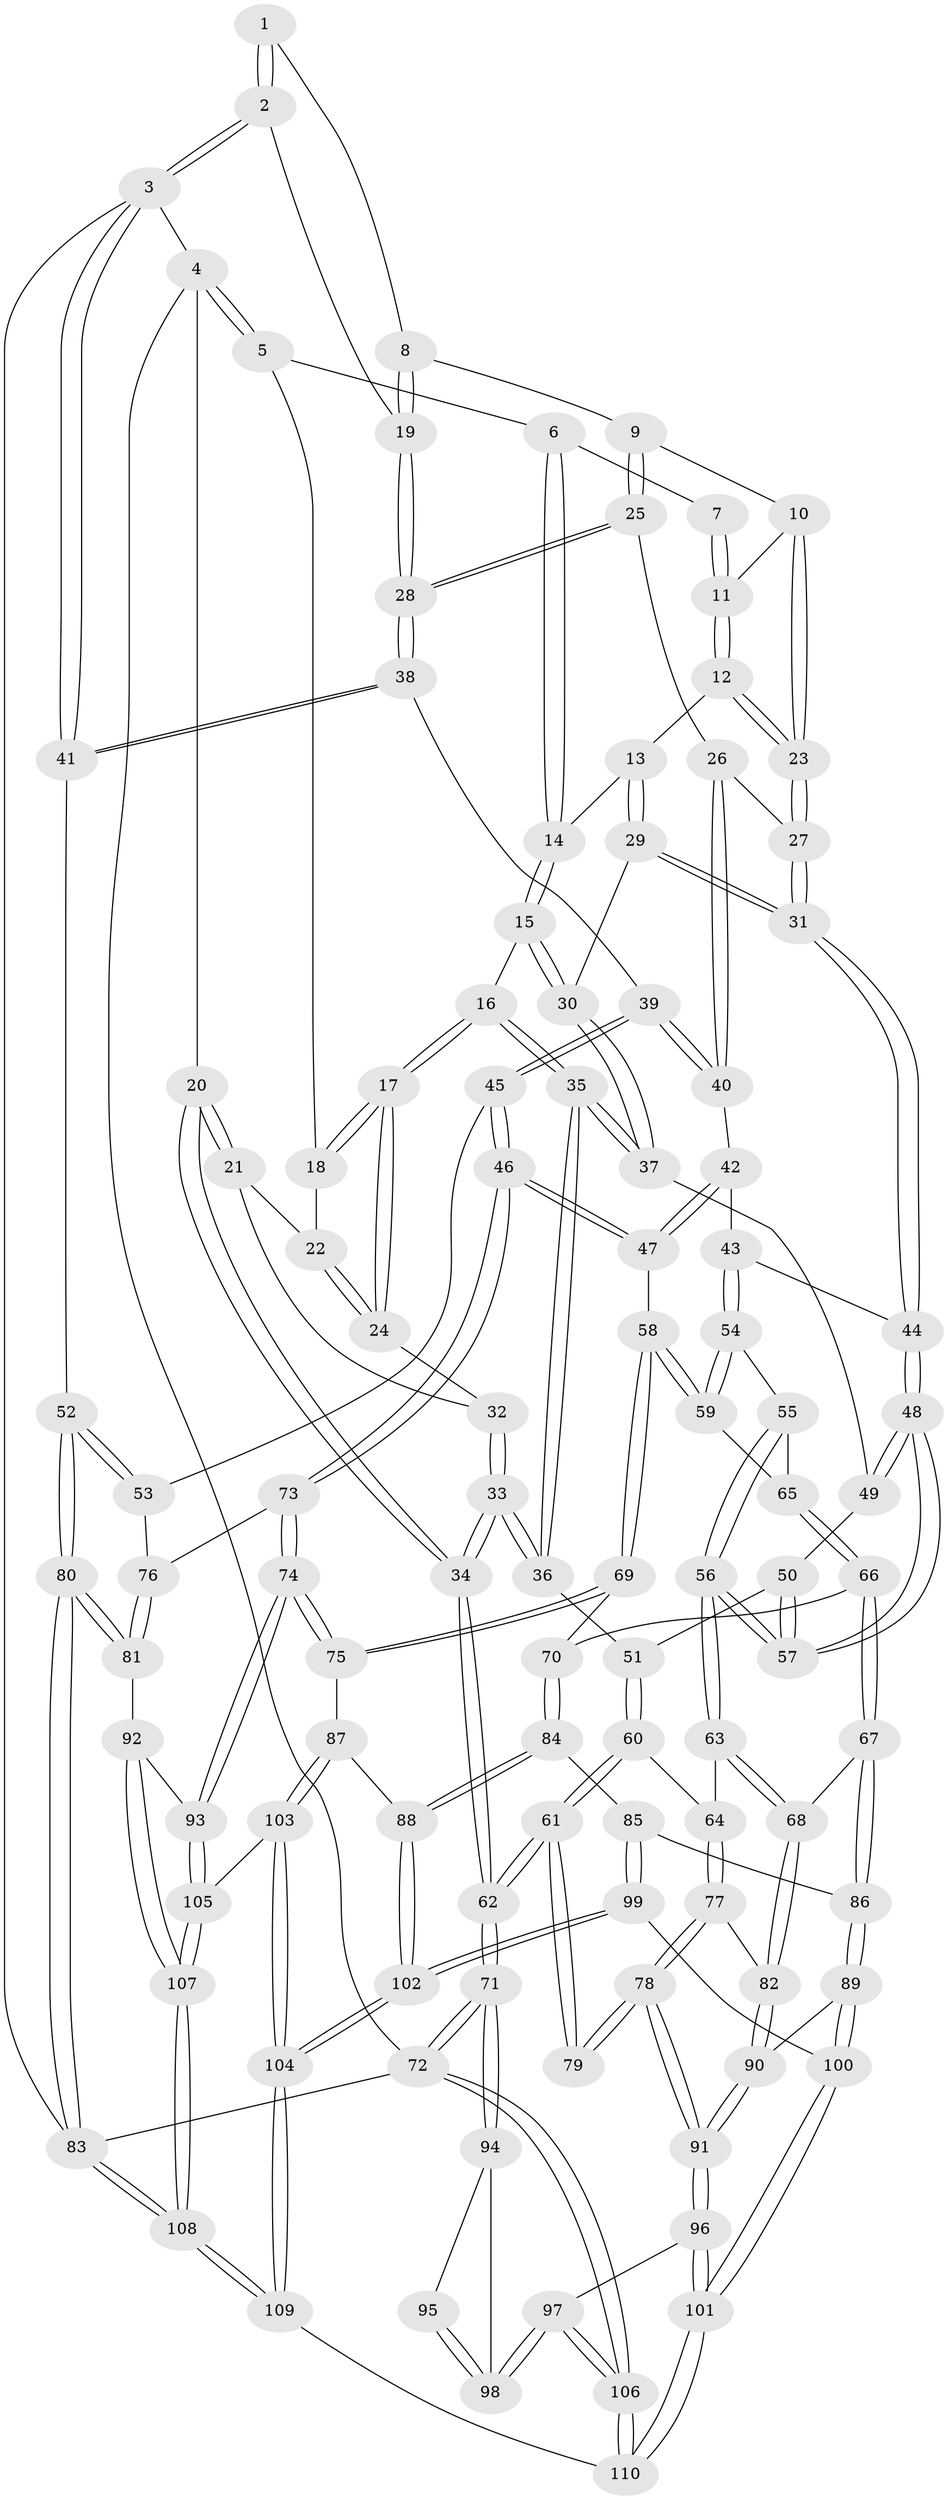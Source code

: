 // Generated by graph-tools (version 1.1) at 2025/51/03/09/25 03:51:03]
// undirected, 110 vertices, 272 edges
graph export_dot {
graph [start="1"]
  node [color=gray90,style=filled];
  1 [pos="+0.7172390519690629+0"];
  2 [pos="+1+0"];
  3 [pos="+1+0"];
  4 [pos="+0+0"];
  5 [pos="+0.15294383738690115+0"];
  6 [pos="+0.22150267358534423+0"];
  7 [pos="+0.39894622141880853+0"];
  8 [pos="+0.6928103552926521+0"];
  9 [pos="+0.6209530144387183+0.09657312374252211"];
  10 [pos="+0.5668369373037657+0.09960084139564504"];
  11 [pos="+0.4577942442237842+0.07504910477967333"];
  12 [pos="+0.4060451741074976+0.15122373903777053"];
  13 [pos="+0.32191247480644447+0.15550982945944297"];
  14 [pos="+0.29197226843211205+0.14749543742014717"];
  15 [pos="+0.21603425501505905+0.19655496773571848"];
  16 [pos="+0.15941209189307998+0.18918846237367984"];
  17 [pos="+0.15500653271077391+0.18697017484910242"];
  18 [pos="+0.13873518627335926+0.08774789711592029"];
  19 [pos="+0.8500627964788908+0.2097220065566741"];
  20 [pos="+0+0"];
  21 [pos="+0+0.0692805593973323"];
  22 [pos="+0+0.10870893165126577"];
  23 [pos="+0.4791559454686691+0.26828080886812034"];
  24 [pos="+0.1514482186245189+0.18732845227119843"];
  25 [pos="+0.6254302424786146+0.1069001556203487"];
  26 [pos="+0.6001764492354947+0.251568315173503"];
  27 [pos="+0.48149858361668735+0.27465775183682745"];
  28 [pos="+0.8473114328895912+0.24132041172094681"];
  29 [pos="+0.34708901168391565+0.3132962770369655"];
  30 [pos="+0.2529886541537761+0.3316729660653356"];
  31 [pos="+0.4525404487410748+0.3447797162982285"];
  32 [pos="+0.08180116438963406+0.2252077064380106"];
  33 [pos="+0+0.40289740170674054"];
  34 [pos="+0+0.4162215584799121"];
  35 [pos="+0.10449780912696506+0.41582635984759697"];
  36 [pos="+0.09431515398260662+0.4257207405861991"];
  37 [pos="+0.2522727439209026+0.33302658219890924"];
  38 [pos="+0.8513683951754948+0.2577277372701741"];
  39 [pos="+0.8024869136888784+0.3191251093741248"];
  40 [pos="+0.6855041489640417+0.3102717812083767"];
  41 [pos="+1+0.30677850934781237"];
  42 [pos="+0.6564792729856631+0.33780283882808937"];
  43 [pos="+0.5134630470369875+0.42044404759443516"];
  44 [pos="+0.4593897939829925+0.3831806333450146"];
  45 [pos="+0.8014850094301433+0.36223019056156347"];
  46 [pos="+0.7062344134600711+0.5290014090661"];
  47 [pos="+0.6085809771031615+0.5223429676065617"];
  48 [pos="+0.36997508993307865+0.46903913796986213"];
  49 [pos="+0.2975035058071524+0.42583203488009347"];
  50 [pos="+0.19984439660569406+0.4826219582604193"];
  51 [pos="+0.15015839653106436+0.49118787746790576"];
  52 [pos="+1+0.48525828473418425"];
  53 [pos="+0.94429857932787+0.5365206783929584"];
  54 [pos="+0.5408278041330372+0.46195842225703143"];
  55 [pos="+0.41319365611795683+0.5574408760362938"];
  56 [pos="+0.3596452950687491+0.5416759355661704"];
  57 [pos="+0.35867538039253216+0.5257937095196911"];
  58 [pos="+0.6027423402675068+0.5228363623093785"];
  59 [pos="+0.578911320391047+0.509383257731181"];
  60 [pos="+0.1665102800718239+0.5596832140110599"];
  61 [pos="+0.1274727185930919+0.6313752315027816"];
  62 [pos="+0+0.560674342327374"];
  63 [pos="+0.329488723141076+0.5954004969582855"];
  64 [pos="+0.2756632091700138+0.602578248042702"];
  65 [pos="+0.46200120544298673+0.5799726540138465"];
  66 [pos="+0.4781177501361044+0.6479590836707526"];
  67 [pos="+0.37261839975739386+0.6834882478532"];
  68 [pos="+0.3625475106377794+0.6722819184928656"];
  69 [pos="+0.5652374706605124+0.653492045717406"];
  70 [pos="+0.5226317687916922+0.6723930301056037"];
  71 [pos="+0+0.7254216505950273"];
  72 [pos="+0+1"];
  73 [pos="+0.7831361418664857+0.6506846753048477"];
  74 [pos="+0.7634301758803698+0.7609194106127265"];
  75 [pos="+0.7112307619138015+0.7618790089134188"];
  76 [pos="+0.9072558966094729+0.5842113127705568"];
  77 [pos="+0.221339518655191+0.7141988195740518"];
  78 [pos="+0.1407714249515028+0.7230077016942087"];
  79 [pos="+0.13771727787231888+0.7213492938264984"];
  80 [pos="+1+0.8749872969446529"];
  81 [pos="+1+0.8185650575343932"];
  82 [pos="+0.24545594524047892+0.7274955456967183"];
  83 [pos="+1+1"];
  84 [pos="+0.49486850061686183+0.78795350219792"];
  85 [pos="+0.43560737262663396+0.7803030929301195"];
  86 [pos="+0.3859960457747469+0.7573814464194906"];
  87 [pos="+0.6036329018405286+0.8120949849365577"];
  88 [pos="+0.5052596476970355+0.7987846698520068"];
  89 [pos="+0.3331447044953137+0.7968108694736802"];
  90 [pos="+0.27861338662247204+0.7777446180272803"];
  91 [pos="+0.19042021396379735+0.8540385378788237"];
  92 [pos="+1+0.8183269421740141"];
  93 [pos="+0.7855205009020235+0.7909464907678982"];
  94 [pos="+0+0.7606729989787605"];
  95 [pos="+0.13724310015882638+0.7215493303569587"];
  96 [pos="+0.18760018403600154+0.9098593234529334"];
  97 [pos="+0.0947521248991557+0.9100483267856221"];
  98 [pos="+0.06605173320412182+0.8710356733190493"];
  99 [pos="+0.3877377347020212+0.9228725112681148"];
  100 [pos="+0.31845648082164096+0.9154498242635499"];
  101 [pos="+0.244419460196007+0.9611934027306792"];
  102 [pos="+0.4745588025476827+0.9616751606305661"];
  103 [pos="+0.5955744931914867+0.9010821317700325"];
  104 [pos="+0.5590872962597779+1"];
  105 [pos="+0.7738587877176433+0.8817927239860089"];
  106 [pos="+0+1"];
  107 [pos="+0.7565556513857572+1"];
  108 [pos="+0.7239828143107129+1"];
  109 [pos="+0.6069091957767332+1"];
  110 [pos="+0.24261578571246678+1"];
  1 -- 2;
  1 -- 2;
  1 -- 8;
  2 -- 3;
  2 -- 3;
  2 -- 19;
  3 -- 4;
  3 -- 41;
  3 -- 41;
  3 -- 83;
  4 -- 5;
  4 -- 5;
  4 -- 20;
  4 -- 72;
  5 -- 6;
  5 -- 18;
  6 -- 7;
  6 -- 14;
  6 -- 14;
  7 -- 11;
  7 -- 11;
  8 -- 9;
  8 -- 19;
  8 -- 19;
  9 -- 10;
  9 -- 25;
  9 -- 25;
  10 -- 11;
  10 -- 23;
  10 -- 23;
  11 -- 12;
  11 -- 12;
  12 -- 13;
  12 -- 23;
  12 -- 23;
  13 -- 14;
  13 -- 29;
  13 -- 29;
  14 -- 15;
  14 -- 15;
  15 -- 16;
  15 -- 30;
  15 -- 30;
  16 -- 17;
  16 -- 17;
  16 -- 35;
  16 -- 35;
  17 -- 18;
  17 -- 18;
  17 -- 24;
  17 -- 24;
  18 -- 22;
  19 -- 28;
  19 -- 28;
  20 -- 21;
  20 -- 21;
  20 -- 34;
  20 -- 34;
  21 -- 22;
  21 -- 32;
  22 -- 24;
  22 -- 24;
  23 -- 27;
  23 -- 27;
  24 -- 32;
  25 -- 26;
  25 -- 28;
  25 -- 28;
  26 -- 27;
  26 -- 40;
  26 -- 40;
  27 -- 31;
  27 -- 31;
  28 -- 38;
  28 -- 38;
  29 -- 30;
  29 -- 31;
  29 -- 31;
  30 -- 37;
  30 -- 37;
  31 -- 44;
  31 -- 44;
  32 -- 33;
  32 -- 33;
  33 -- 34;
  33 -- 34;
  33 -- 36;
  33 -- 36;
  34 -- 62;
  34 -- 62;
  35 -- 36;
  35 -- 36;
  35 -- 37;
  35 -- 37;
  36 -- 51;
  37 -- 49;
  38 -- 39;
  38 -- 41;
  38 -- 41;
  39 -- 40;
  39 -- 40;
  39 -- 45;
  39 -- 45;
  40 -- 42;
  41 -- 52;
  42 -- 43;
  42 -- 47;
  42 -- 47;
  43 -- 44;
  43 -- 54;
  43 -- 54;
  44 -- 48;
  44 -- 48;
  45 -- 46;
  45 -- 46;
  45 -- 53;
  46 -- 47;
  46 -- 47;
  46 -- 73;
  46 -- 73;
  47 -- 58;
  48 -- 49;
  48 -- 49;
  48 -- 57;
  48 -- 57;
  49 -- 50;
  50 -- 51;
  50 -- 57;
  50 -- 57;
  51 -- 60;
  51 -- 60;
  52 -- 53;
  52 -- 53;
  52 -- 80;
  52 -- 80;
  53 -- 76;
  54 -- 55;
  54 -- 59;
  54 -- 59;
  55 -- 56;
  55 -- 56;
  55 -- 65;
  56 -- 57;
  56 -- 57;
  56 -- 63;
  56 -- 63;
  58 -- 59;
  58 -- 59;
  58 -- 69;
  58 -- 69;
  59 -- 65;
  60 -- 61;
  60 -- 61;
  60 -- 64;
  61 -- 62;
  61 -- 62;
  61 -- 79;
  61 -- 79;
  62 -- 71;
  62 -- 71;
  63 -- 64;
  63 -- 68;
  63 -- 68;
  64 -- 77;
  64 -- 77;
  65 -- 66;
  65 -- 66;
  66 -- 67;
  66 -- 67;
  66 -- 70;
  67 -- 68;
  67 -- 86;
  67 -- 86;
  68 -- 82;
  68 -- 82;
  69 -- 70;
  69 -- 75;
  69 -- 75;
  70 -- 84;
  70 -- 84;
  71 -- 72;
  71 -- 72;
  71 -- 94;
  71 -- 94;
  72 -- 106;
  72 -- 106;
  72 -- 83;
  73 -- 74;
  73 -- 74;
  73 -- 76;
  74 -- 75;
  74 -- 75;
  74 -- 93;
  74 -- 93;
  75 -- 87;
  76 -- 81;
  76 -- 81;
  77 -- 78;
  77 -- 78;
  77 -- 82;
  78 -- 79;
  78 -- 79;
  78 -- 91;
  78 -- 91;
  80 -- 81;
  80 -- 81;
  80 -- 83;
  80 -- 83;
  81 -- 92;
  82 -- 90;
  82 -- 90;
  83 -- 108;
  83 -- 108;
  84 -- 85;
  84 -- 88;
  84 -- 88;
  85 -- 86;
  85 -- 99;
  85 -- 99;
  86 -- 89;
  86 -- 89;
  87 -- 88;
  87 -- 103;
  87 -- 103;
  88 -- 102;
  88 -- 102;
  89 -- 90;
  89 -- 100;
  89 -- 100;
  90 -- 91;
  90 -- 91;
  91 -- 96;
  91 -- 96;
  92 -- 93;
  92 -- 107;
  92 -- 107;
  93 -- 105;
  93 -- 105;
  94 -- 95;
  94 -- 98;
  95 -- 98;
  95 -- 98;
  96 -- 97;
  96 -- 101;
  96 -- 101;
  97 -- 98;
  97 -- 98;
  97 -- 106;
  97 -- 106;
  99 -- 100;
  99 -- 102;
  99 -- 102;
  100 -- 101;
  100 -- 101;
  101 -- 110;
  101 -- 110;
  102 -- 104;
  102 -- 104;
  103 -- 104;
  103 -- 104;
  103 -- 105;
  104 -- 109;
  104 -- 109;
  105 -- 107;
  105 -- 107;
  106 -- 110;
  106 -- 110;
  107 -- 108;
  107 -- 108;
  108 -- 109;
  108 -- 109;
  109 -- 110;
}
